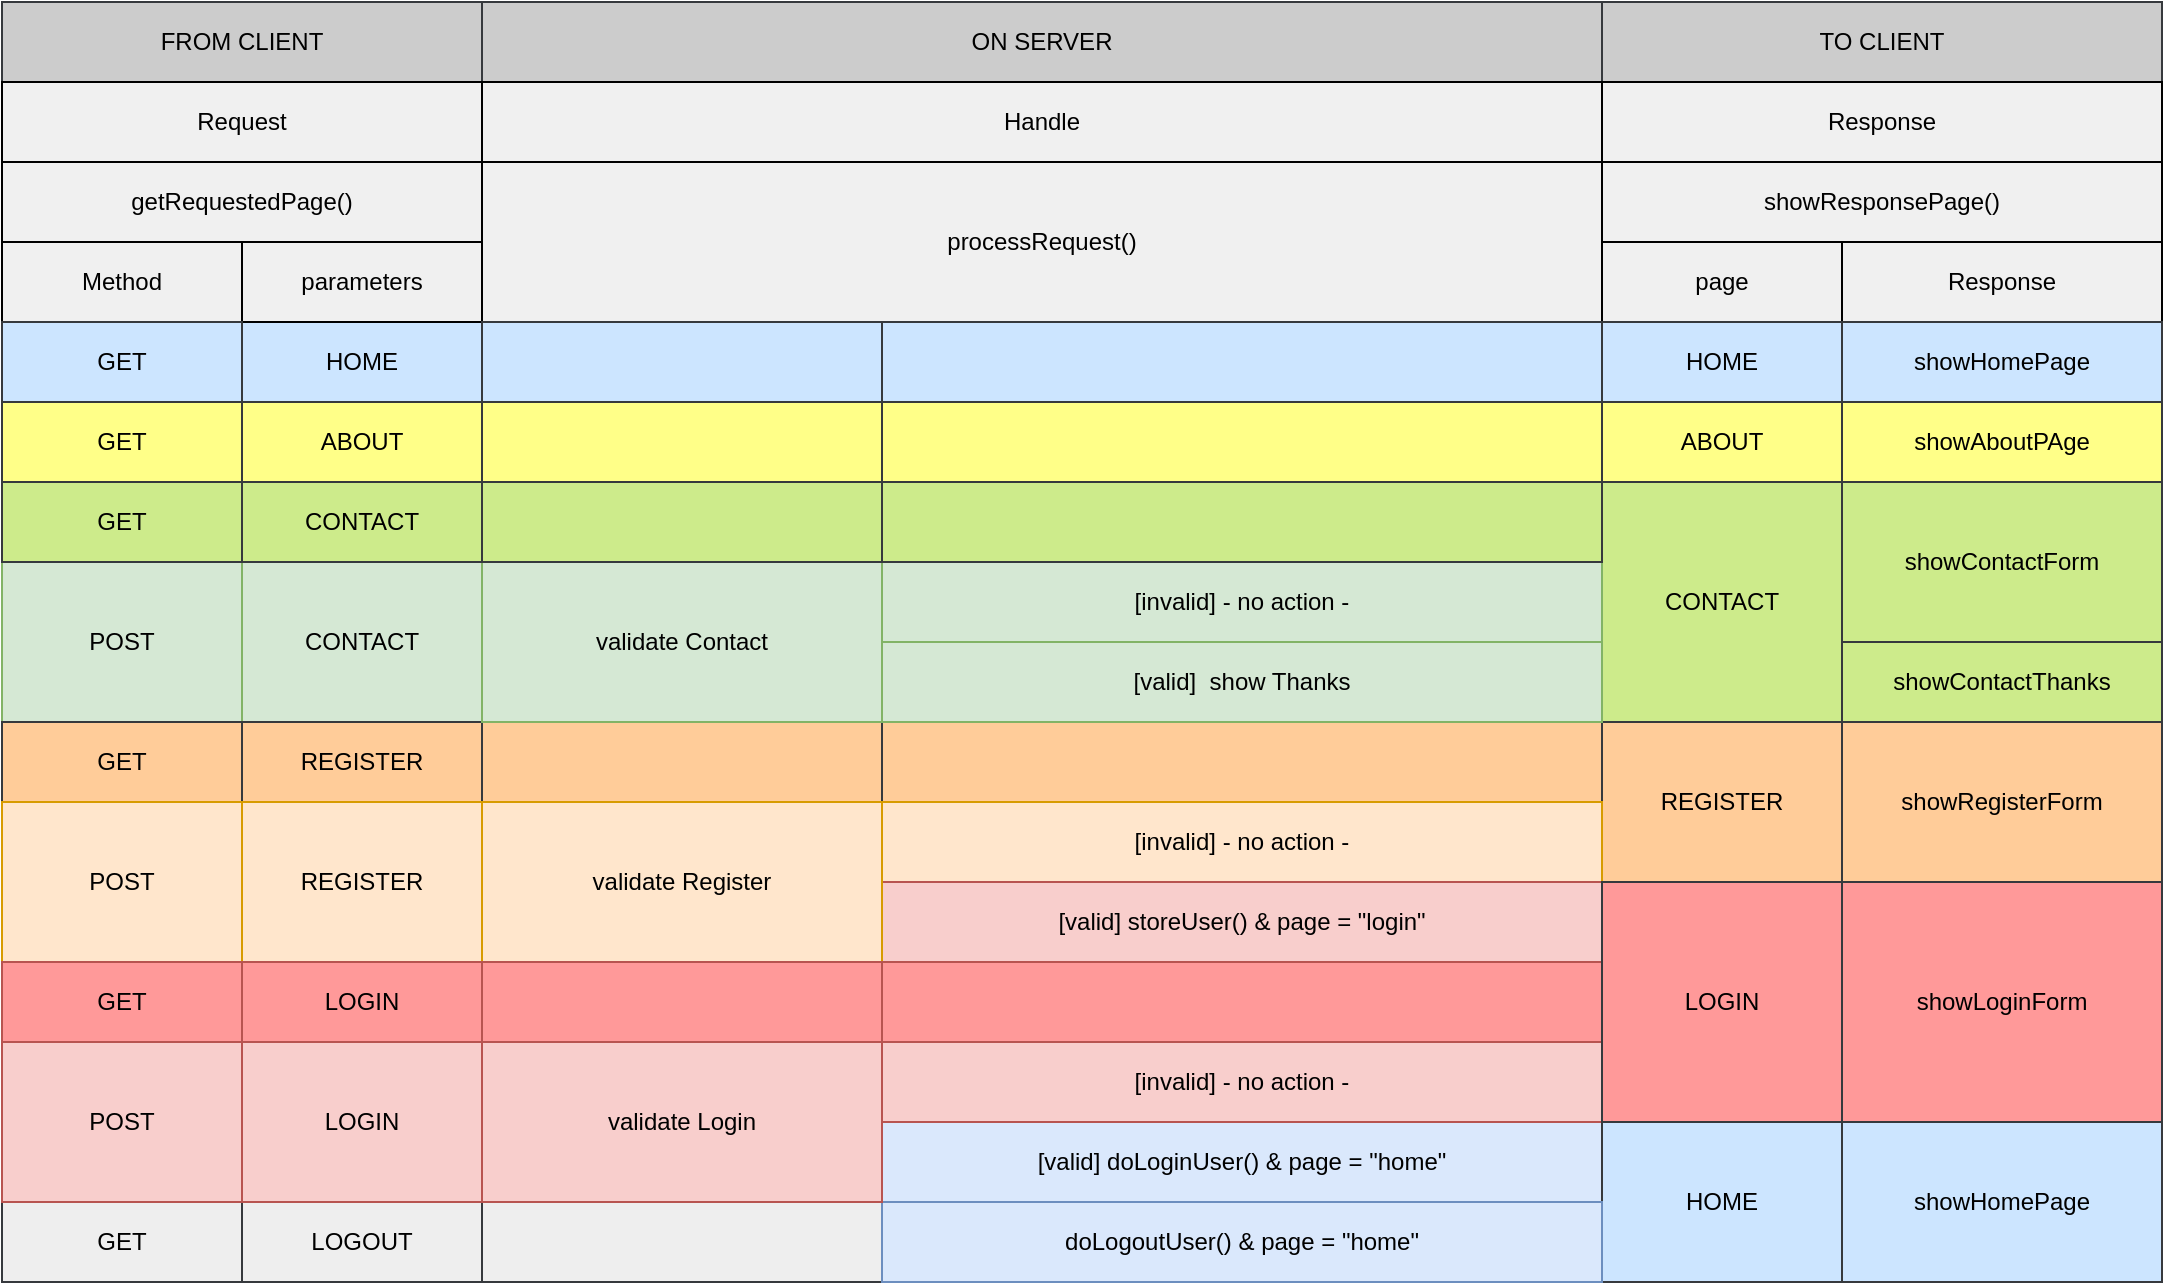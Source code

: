 <mxfile>
    <diagram id="c8AMBqciHKWeOGFzKQID" name="Page-1">
        <mxGraphModel dx="1681" dy="790" grid="1" gridSize="10" guides="1" tooltips="1" connect="1" arrows="1" fold="1" page="1" pageScale="1" pageWidth="1169" pageHeight="827" math="0" shadow="0">
            <root>
                <mxCell id="0"/>
                <mxCell id="1" parent="0"/>
                <mxCell id="2" value="FROM CLIENT" style="whiteSpace=wrap;html=1;fillColor=#CCCCCC;strokeColor=#36393d;" vertex="1" parent="1">
                    <mxGeometry x="40" y="40" width="240" height="40" as="geometry"/>
                </mxCell>
                <mxCell id="3" value="ON SERVER" style="whiteSpace=wrap;html=1;fillColor=#CCCCCC;strokeColor=#36393d;" vertex="1" parent="1">
                    <mxGeometry x="280" y="40" width="560" height="40" as="geometry"/>
                </mxCell>
                <mxCell id="4" value="TO CLIENT&lt;br&gt;" style="whiteSpace=wrap;html=1;fillColor=#CCCCCC;strokeColor=#36393d;" vertex="1" parent="1">
                    <mxGeometry x="840" y="40" width="280" height="40" as="geometry"/>
                </mxCell>
                <mxCell id="5" value="Request" style="whiteSpace=wrap;html=1;fillColor=#F0F0F0;" vertex="1" parent="1">
                    <mxGeometry x="40" y="80" width="240" height="40" as="geometry"/>
                </mxCell>
                <mxCell id="6" value="Handle" style="whiteSpace=wrap;html=1;fillColor=#F0F0F0;" vertex="1" parent="1">
                    <mxGeometry x="280" y="80" width="560" height="40" as="geometry"/>
                </mxCell>
                <mxCell id="7" value="Response" style="whiteSpace=wrap;html=1;fillColor=#F0F0F0;" vertex="1" parent="1">
                    <mxGeometry x="840" y="80" width="280" height="40" as="geometry"/>
                </mxCell>
                <mxCell id="8" value="getRequestedPage()" style="whiteSpace=wrap;html=1;fillColor=#F0F0F0;" vertex="1" parent="1">
                    <mxGeometry x="40" y="120" width="240" height="40" as="geometry"/>
                </mxCell>
                <mxCell id="9" value="GET" style="whiteSpace=wrap;html=1;fillColor=#f9f7ed;strokeColor=#36393d;" vertex="1" parent="1">
                    <mxGeometry x="40" y="200" width="120" height="40" as="geometry"/>
                </mxCell>
                <mxCell id="10" value="HOME" style="whiteSpace=wrap;html=1;fillColor=#cce5ff;strokeColor=#36393d;" vertex="1" parent="1">
                    <mxGeometry x="160" y="200" width="120" height="40" as="geometry"/>
                </mxCell>
                <mxCell id="11" value="GET" style="whiteSpace=wrap;html=1;fillColor=#f9f7ed;strokeColor=#36393d;" vertex="1" parent="1">
                    <mxGeometry x="40" y="240" width="120" height="40" as="geometry"/>
                </mxCell>
                <mxCell id="12" value="ABOUT" style="whiteSpace=wrap;html=1;" vertex="1" parent="1">
                    <mxGeometry x="160" y="240" width="120" height="40" as="geometry"/>
                </mxCell>
                <mxCell id="13" value="GET" style="whiteSpace=wrap;html=1;fillColor=#d5e8d4;strokeColor=#82b366;" vertex="1" parent="1">
                    <mxGeometry x="40" y="280" width="120" height="40" as="geometry"/>
                </mxCell>
                <mxCell id="14" value="CONTACT" style="whiteSpace=wrap;html=1;fillColor=#d5e8d4;strokeColor=#82b366;" vertex="1" parent="1">
                    <mxGeometry x="160" y="280" width="120" height="40" as="geometry"/>
                </mxCell>
                <mxCell id="15" value="processRequest()" style="whiteSpace=wrap;html=1;fillColor=#F0F0F0;" vertex="1" parent="1">
                    <mxGeometry x="280" y="120" width="560" height="80" as="geometry"/>
                </mxCell>
                <mxCell id="16" value="showResponsePage()" style="whiteSpace=wrap;html=1;fillColor=#F0F0F0;" vertex="1" parent="1">
                    <mxGeometry x="840" y="120" width="280" height="40" as="geometry"/>
                </mxCell>
                <mxCell id="17" value="page" style="whiteSpace=wrap;html=1;fillColor=#F0F0F0;" vertex="1" parent="1">
                    <mxGeometry x="840" y="160" width="120" height="40" as="geometry"/>
                </mxCell>
                <mxCell id="18" value="Response" style="whiteSpace=wrap;html=1;fillColor=#F0F0F0;" vertex="1" parent="1">
                    <mxGeometry x="960" y="160" width="160" height="40" as="geometry"/>
                </mxCell>
                <mxCell id="19" value="HOME" style="whiteSpace=wrap;html=1;fillColor=#dae8fc;strokeColor=#6c8ebf;" vertex="1" parent="1">
                    <mxGeometry x="840" y="200" width="120" height="40" as="geometry"/>
                </mxCell>
                <mxCell id="20" value="showHomePage" style="whiteSpace=wrap;html=1;fillColor=#dae8fc;strokeColor=#6c8ebf;" vertex="1" parent="1">
                    <mxGeometry x="960" y="200" width="160" height="40" as="geometry"/>
                </mxCell>
                <mxCell id="21" value="ABOUT" style="whiteSpace=wrap;html=1;fillColor=#fff2cc;strokeColor=#d6b656;" vertex="1" parent="1">
                    <mxGeometry x="840" y="240" width="120" height="40" as="geometry"/>
                </mxCell>
                <mxCell id="22" value="showAboutPAge" style="whiteSpace=wrap;html=1;fillColor=#fff2cc;strokeColor=#d6b656;" vertex="1" parent="1">
                    <mxGeometry x="960" y="240" width="160" height="40" as="geometry"/>
                </mxCell>
                <mxCell id="23" value="" style="whiteSpace=wrap;html=1;" vertex="1" parent="1">
                    <mxGeometry x="280" y="280" width="200" height="40" as="geometry"/>
                </mxCell>
                <mxCell id="24" value="" style="whiteSpace=wrap;html=1;" vertex="1" parent="1">
                    <mxGeometry x="480" y="280" width="360" height="40" as="geometry"/>
                </mxCell>
                <mxCell id="25" value="" style="whiteSpace=wrap;html=1;fillColor=#dae8fc;strokeColor=#6c8ebf;" vertex="1" parent="1">
                    <mxGeometry x="280" y="200" width="200" height="40" as="geometry"/>
                </mxCell>
                <mxCell id="26" value="" style="whiteSpace=wrap;html=1;fillColor=#dae8fc;strokeColor=#6c8ebf;" vertex="1" parent="1">
                    <mxGeometry x="480" y="200" width="360" height="40" as="geometry"/>
                </mxCell>
                <mxCell id="27" value="" style="whiteSpace=wrap;html=1;fillColor=#d5e8d4;strokeColor=#82b366;" vertex="1" parent="1">
                    <mxGeometry x="280" y="240" width="200" height="40" as="geometry"/>
                </mxCell>
                <mxCell id="28" value="" style="whiteSpace=wrap;html=1;" vertex="1" parent="1">
                    <mxGeometry x="480" y="240" width="360" height="40" as="geometry"/>
                </mxCell>
                <mxCell id="29" value="Method" style="whiteSpace=wrap;html=1;fillColor=#F0F0F0;" vertex="1" parent="1">
                    <mxGeometry x="40" y="160" width="120" height="40" as="geometry"/>
                </mxCell>
                <mxCell id="30" value="parameters" style="whiteSpace=wrap;html=1;fillColor=#F0F0F0;" vertex="1" parent="1">
                    <mxGeometry x="160" y="160" width="120" height="40" as="geometry"/>
                </mxCell>
                <mxCell id="31" value="CONTACT" style="whiteSpace=wrap;html=1;fillColor=#cdeb8b;strokeColor=#36393d;" vertex="1" parent="1">
                    <mxGeometry x="840" y="280" width="120" height="120" as="geometry"/>
                </mxCell>
                <mxCell id="32" value="showContactForm" style="whiteSpace=wrap;html=1;fillColor=#cdeb8b;strokeColor=#36393d;" vertex="1" parent="1">
                    <mxGeometry x="960" y="280" width="160" height="80" as="geometry"/>
                </mxCell>
                <mxCell id="33" value="POST" style="whiteSpace=wrap;html=1;fillColor=#d5e8d4;strokeColor=#82b366;" vertex="1" parent="1">
                    <mxGeometry x="40" y="320" width="120" height="80" as="geometry"/>
                </mxCell>
                <mxCell id="34" value="CONTACT" style="whiteSpace=wrap;html=1;fillColor=#d5e8d4;strokeColor=#82b366;" vertex="1" parent="1">
                    <mxGeometry x="160" y="320" width="120" height="80" as="geometry"/>
                </mxCell>
                <mxCell id="35" value="validate Contact" style="whiteSpace=wrap;html=1;" vertex="1" parent="1">
                    <mxGeometry x="280" y="320" width="200" height="80" as="geometry"/>
                </mxCell>
                <mxCell id="36" value="[valid] page = THANKS" style="whiteSpace=wrap;html=1;" vertex="1" parent="1">
                    <mxGeometry x="480" y="360" width="360" height="40" as="geometry"/>
                </mxCell>
                <mxCell id="37" value="[invalid] page = - no action -" style="whiteSpace=wrap;html=1;" vertex="1" parent="1">
                    <mxGeometry x="480" y="320" width="360" height="40" as="geometry"/>
                </mxCell>
                <mxCell id="39" value="showContactThanks" style="whiteSpace=wrap;html=1;fillColor=#cdeb8b;strokeColor=#36393d;" vertex="1" parent="1">
                    <mxGeometry x="960" y="360" width="160" height="40" as="geometry"/>
                </mxCell>
                <mxCell id="40" value="GET" style="whiteSpace=wrap;html=1;fillColor=#ffcc99;strokeColor=#36393d;" vertex="1" parent="1">
                    <mxGeometry x="40" y="400" width="120" height="40" as="geometry"/>
                </mxCell>
                <mxCell id="41" value="REGISTER" style="whiteSpace=wrap;html=1;fillColor=#ffcc99;strokeColor=#36393d;" vertex="1" parent="1">
                    <mxGeometry x="160" y="400" width="120" height="40" as="geometry"/>
                </mxCell>
                <mxCell id="42" value="" style="whiteSpace=wrap;html=1;fillColor=#ffcc99;strokeColor=#36393d;" vertex="1" parent="1">
                    <mxGeometry x="280" y="400" width="200" height="40" as="geometry"/>
                </mxCell>
                <mxCell id="43" value="" style="whiteSpace=wrap;html=1;fillColor=#ffcc99;strokeColor=#36393d;" vertex="1" parent="1">
                    <mxGeometry x="480" y="400" width="360" height="40" as="geometry"/>
                </mxCell>
                <mxCell id="44" value="REGISTER" style="whiteSpace=wrap;html=1;fillColor=#ffcc99;strokeColor=#36393d;" vertex="1" parent="1">
                    <mxGeometry x="840" y="400" width="120" height="80" as="geometry"/>
                </mxCell>
                <mxCell id="46" value="showRegisterForm" style="whiteSpace=wrap;html=1;fillColor=#ffcc99;strokeColor=#36393d;" vertex="1" parent="1">
                    <mxGeometry x="960" y="400" width="160" height="80" as="geometry"/>
                </mxCell>
                <mxCell id="47" value="POST" style="whiteSpace=wrap;html=1;fillColor=#ffe6cc;strokeColor=#d79b00;" vertex="1" parent="1">
                    <mxGeometry x="40" y="440" width="120" height="80" as="geometry"/>
                </mxCell>
                <mxCell id="48" value="REGISTER" style="whiteSpace=wrap;html=1;fillColor=#ffe6cc;strokeColor=#d79b00;" vertex="1" parent="1">
                    <mxGeometry x="160" y="440" width="120" height="80" as="geometry"/>
                </mxCell>
                <mxCell id="49" value="validate Register" style="whiteSpace=wrap;html=1;" vertex="1" parent="1">
                    <mxGeometry x="280" y="440" width="200" height="80" as="geometry"/>
                </mxCell>
                <mxCell id="50" value="[valid] page = storeUser() &amp;amp; page = &quot;login&quot;" style="whiteSpace=wrap;html=1;" vertex="1" parent="1">
                    <mxGeometry x="480" y="480" width="360" height="40" as="geometry"/>
                </mxCell>
                <mxCell id="51" value="[invalid] page = - no action -" style="whiteSpace=wrap;html=1;" vertex="1" parent="1">
                    <mxGeometry x="480" y="440" width="360" height="40" as="geometry"/>
                </mxCell>
                <mxCell id="53" value="LOGIN" style="whiteSpace=wrap;html=1;" vertex="1" parent="1">
                    <mxGeometry x="840" y="480" width="120" height="120" as="geometry"/>
                </mxCell>
                <mxCell id="54" value="showLoginForm" style="whiteSpace=wrap;html=1;" vertex="1" parent="1">
                    <mxGeometry x="960" y="480" width="160" height="120" as="geometry"/>
                </mxCell>
                <mxCell id="55" value="LOGIN" style="whiteSpace=wrap;html=1;fillColor=#FF9999;strokeColor=#b85450;" vertex="1" parent="1">
                    <mxGeometry x="160" y="520" width="120" height="40" as="geometry"/>
                </mxCell>
                <mxCell id="56" value="GET" style="whiteSpace=wrap;html=1;fillColor=#FF9999;strokeColor=#b85450;" vertex="1" parent="1">
                    <mxGeometry x="40" y="520" width="120" height="40" as="geometry"/>
                </mxCell>
                <mxCell id="57" value="" style="whiteSpace=wrap;html=1;fillColor=#d5e8d4;strokeColor=#82b366;" vertex="1" parent="1">
                    <mxGeometry x="280" y="520" width="200" height="40" as="geometry"/>
                </mxCell>
                <mxCell id="58" value="" style="whiteSpace=wrap;html=1;fillColor=#FF9999;strokeColor=#b85450;" vertex="1" parent="1">
                    <mxGeometry x="480" y="520" width="360" height="40" as="geometry"/>
                </mxCell>
                <mxCell id="59" value="POST" style="whiteSpace=wrap;html=1;fillColor=#ffe6cc;strokeColor=#d79b00;" vertex="1" parent="1">
                    <mxGeometry x="40" y="560" width="120" height="80" as="geometry"/>
                </mxCell>
                <mxCell id="60" value="LOGIN" style="whiteSpace=wrap;html=1;" vertex="1" parent="1">
                    <mxGeometry x="160" y="560" width="120" height="80" as="geometry"/>
                </mxCell>
                <mxCell id="61" value="validate Login" style="whiteSpace=wrap;html=1;" vertex="1" parent="1">
                    <mxGeometry x="280" y="560" width="200" height="80" as="geometry"/>
                </mxCell>
                <mxCell id="62" value="[invalid] page = - no action -" style="whiteSpace=wrap;html=1;" vertex="1" parent="1">
                    <mxGeometry x="480" y="560" width="360" height="40" as="geometry"/>
                </mxCell>
                <mxCell id="63" value="[valid] doLoginUser() &amp;amp; page = &quot;home&quot;" style="whiteSpace=wrap;html=1;fillColor=#dae8fc;strokeColor=#6c8ebf;" vertex="1" parent="1">
                    <mxGeometry x="480" y="600" width="360" height="40" as="geometry"/>
                </mxCell>
                <mxCell id="64" value="HOME" style="whiteSpace=wrap;html=1;fillColor=#cce5ff;strokeColor=#36393d;" vertex="1" parent="1">
                    <mxGeometry x="840" y="600" width="120" height="80" as="geometry"/>
                </mxCell>
                <mxCell id="65" value="showHomePage" style="whiteSpace=wrap;html=1;fillColor=#cce5ff;strokeColor=#36393d;" vertex="1" parent="1">
                    <mxGeometry x="960" y="600" width="160" height="80" as="geometry"/>
                </mxCell>
                <mxCell id="66" value="LOGOUT" style="whiteSpace=wrap;html=1;fillColor=#eeeeee;strokeColor=#36393d;" vertex="1" parent="1">
                    <mxGeometry x="160" y="640" width="120" height="40" as="geometry"/>
                </mxCell>
                <mxCell id="67" value="GET" style="whiteSpace=wrap;html=1;fillColor=#eeeeee;strokeColor=#36393d;" vertex="1" parent="1">
                    <mxGeometry x="40" y="640" width="120" height="40" as="geometry"/>
                </mxCell>
                <mxCell id="68" value="" style="whiteSpace=wrap;html=1;fillColor=#eeeeee;strokeColor=#36393d;" vertex="1" parent="1">
                    <mxGeometry x="280" y="640" width="200" height="40" as="geometry"/>
                </mxCell>
                <mxCell id="69" value="doLogoutUser() &amp;amp; page = &quot;home&quot;" style="whiteSpace=wrap;html=1;fillColor=#dae8fc;strokeColor=#6c8ebf;" vertex="1" parent="1">
                    <mxGeometry x="480" y="640" width="360" height="40" as="geometry"/>
                </mxCell>
                <mxCell id="71" value="GET" style="whiteSpace=wrap;html=1;fillColor=#f9f7ed;strokeColor=#36393d;" vertex="1" parent="1">
                    <mxGeometry x="40" y="200" width="120" height="40" as="geometry"/>
                </mxCell>
                <mxCell id="72" value="GET" style="whiteSpace=wrap;html=1;fillColor=#f9f7ed;strokeColor=#36393d;" vertex="1" parent="1">
                    <mxGeometry x="40" y="240" width="120" height="40" as="geometry"/>
                </mxCell>
                <mxCell id="73" value="GET" style="whiteSpace=wrap;html=1;fillColor=#cce5ff;strokeColor=#36393d;" vertex="1" parent="1">
                    <mxGeometry x="40" y="200" width="120" height="40" as="geometry"/>
                </mxCell>
                <mxCell id="74" value="GET" style="whiteSpace=wrap;html=1;fillColor=#d5e8d4;strokeColor=#82b366;" vertex="1" parent="1">
                    <mxGeometry x="40" y="240" width="120" height="40" as="geometry"/>
                </mxCell>
                <mxCell id="75" value="validate Contact" style="whiteSpace=wrap;html=1;fillColor=#d5e8d4;strokeColor=#82b366;" vertex="1" parent="1">
                    <mxGeometry x="280" y="320" width="200" height="80" as="geometry"/>
                </mxCell>
                <mxCell id="76" value="[invalid] - no action -" style="whiteSpace=wrap;html=1;fillColor=#d5e8d4;strokeColor=#82b366;" vertex="1" parent="1">
                    <mxGeometry x="480" y="320" width="360" height="40" as="geometry"/>
                </mxCell>
                <mxCell id="77" value="[valid]&amp;nbsp; show Thanks" style="whiteSpace=wrap;html=1;fillColor=#d5e8d4;strokeColor=#82b366;" vertex="1" parent="1">
                    <mxGeometry x="480" y="360" width="360" height="40" as="geometry"/>
                </mxCell>
                <mxCell id="78" value="[invalid] - no action -" style="whiteSpace=wrap;html=1;fillColor=#ffe6cc;strokeColor=#d79b00;" vertex="1" parent="1">
                    <mxGeometry x="480" y="440" width="360" height="40" as="geometry"/>
                </mxCell>
                <mxCell id="79" value="[valid] storeUser() &amp;amp; page = &quot;login&quot;" style="whiteSpace=wrap;html=1;fillColor=#f8cecc;strokeColor=#b85450;" vertex="1" parent="1">
                    <mxGeometry x="480" y="480" width="360" height="40" as="geometry"/>
                </mxCell>
                <mxCell id="80" value="validate Register" style="whiteSpace=wrap;html=1;fillColor=#ffe6cc;strokeColor=#d79b00;" vertex="1" parent="1">
                    <mxGeometry x="280" y="440" width="200" height="80" as="geometry"/>
                </mxCell>
                <mxCell id="81" value="validate Login" style="whiteSpace=wrap;html=1;fillColor=#ffe6cc;strokeColor=#d79b00;" vertex="1" parent="1">
                    <mxGeometry x="280" y="560" width="200" height="80" as="geometry"/>
                </mxCell>
                <mxCell id="82" value="[invalid] - no action -" style="whiteSpace=wrap;html=1;fillColor=#f8cecc;strokeColor=#b85450;" vertex="1" parent="1">
                    <mxGeometry x="480" y="560" width="360" height="40" as="geometry"/>
                </mxCell>
                <mxCell id="83" value="" style="whiteSpace=wrap;html=1;fillColor=#d5e8d4;strokeColor=#82b366;" vertex="1" parent="1">
                    <mxGeometry x="280" y="280" width="200" height="40" as="geometry"/>
                </mxCell>
                <mxCell id="84" value="" style="whiteSpace=wrap;html=1;fillColor=#d5e8d4;strokeColor=#82b366;" vertex="1" parent="1">
                    <mxGeometry x="480" y="280" width="360" height="40" as="geometry"/>
                </mxCell>
                <mxCell id="85" value="" style="whiteSpace=wrap;html=1;fillColor=#fff2cc;strokeColor=#d6b656;" vertex="1" parent="1">
                    <mxGeometry x="480" y="240" width="360" height="40" as="geometry"/>
                </mxCell>
                <mxCell id="86" value="GET" style="whiteSpace=wrap;html=1;fillColor=#ffff88;strokeColor=#36393d;" vertex="1" parent="1">
                    <mxGeometry x="40" y="240" width="120" height="40" as="geometry"/>
                </mxCell>
                <mxCell id="87" value="ABOUT" style="whiteSpace=wrap;html=1;fillColor=#ffff88;strokeColor=#36393d;" vertex="1" parent="1">
                    <mxGeometry x="160" y="240" width="120" height="40" as="geometry"/>
                </mxCell>
                <mxCell id="88" value="" style="whiteSpace=wrap;html=1;fillColor=#fff2cc;strokeColor=#d6b656;" vertex="1" parent="1">
                    <mxGeometry x="280" y="240" width="200" height="40" as="geometry"/>
                </mxCell>
                <mxCell id="89" value="GET" style="whiteSpace=wrap;html=1;fillColor=#cdeb8b;strokeColor=#36393d;" vertex="1" parent="1">
                    <mxGeometry x="40" y="280" width="120" height="40" as="geometry"/>
                </mxCell>
                <mxCell id="90" value="CONTACT" style="whiteSpace=wrap;html=1;fillColor=#cdeb8b;strokeColor=#36393d;" vertex="1" parent="1">
                    <mxGeometry x="160" y="280" width="120" height="40" as="geometry"/>
                </mxCell>
                <mxCell id="91" value="" style="whiteSpace=wrap;html=1;fillColor=#cdeb8b;strokeColor=#36393d;" vertex="1" parent="1">
                    <mxGeometry x="280" y="280" width="200" height="40" as="geometry"/>
                </mxCell>
                <mxCell id="92" value="" style="whiteSpace=wrap;html=1;fillColor=#cdeb8b;strokeColor=#36393d;" vertex="1" parent="1">
                    <mxGeometry x="480" y="280" width="360" height="40" as="geometry"/>
                </mxCell>
                <mxCell id="93" value="showAboutPAge" style="whiteSpace=wrap;html=1;fillColor=#ffff88;strokeColor=#36393d;" vertex="1" parent="1">
                    <mxGeometry x="960" y="240" width="160" height="40" as="geometry"/>
                </mxCell>
                <mxCell id="94" value="ABOUT" style="whiteSpace=wrap;html=1;fillColor=#ffff88;strokeColor=#36393d;" vertex="1" parent="1">
                    <mxGeometry x="840" y="240" width="120" height="40" as="geometry"/>
                </mxCell>
                <mxCell id="95" value="" style="whiteSpace=wrap;html=1;fillColor=#ffff88;strokeColor=#36393d;" vertex="1" parent="1">
                    <mxGeometry x="480" y="240" width="360" height="40" as="geometry"/>
                </mxCell>
                <mxCell id="96" value="" style="whiteSpace=wrap;html=1;fillColor=#ffff88;strokeColor=#36393d;" vertex="1" parent="1">
                    <mxGeometry x="280" y="240" width="200" height="40" as="geometry"/>
                </mxCell>
                <mxCell id="97" value="showHomePage" style="whiteSpace=wrap;html=1;fillColor=#cce5ff;strokeColor=#36393d;" vertex="1" parent="1">
                    <mxGeometry x="960" y="200" width="160" height="40" as="geometry"/>
                </mxCell>
                <mxCell id="98" value="HOME" style="whiteSpace=wrap;html=1;fillColor=#cce5ff;strokeColor=#36393d;" vertex="1" parent="1">
                    <mxGeometry x="840" y="200" width="120" height="40" as="geometry"/>
                </mxCell>
                <mxCell id="99" value="" style="whiteSpace=wrap;html=1;fillColor=#cce5ff;strokeColor=#36393d;" vertex="1" parent="1">
                    <mxGeometry x="480" y="200" width="360" height="40" as="geometry"/>
                </mxCell>
                <mxCell id="100" value="" style="whiteSpace=wrap;html=1;fillColor=#cce5ff;strokeColor=#36393d;" vertex="1" parent="1">
                    <mxGeometry x="280" y="200" width="200" height="40" as="geometry"/>
                </mxCell>
                <mxCell id="101" value="LOGIN" style="whiteSpace=wrap;html=1;" vertex="1" parent="1">
                    <mxGeometry x="840" y="480" width="120" height="120" as="geometry"/>
                </mxCell>
                <mxCell id="102" value="showLoginForm" style="whiteSpace=wrap;html=1;" vertex="1" parent="1">
                    <mxGeometry x="960" y="480" width="160" height="120" as="geometry"/>
                </mxCell>
                <mxCell id="103" value="LOGIN" style="whiteSpace=wrap;html=1;fillColor=#FF9999;strokeColor=#36393d;" vertex="1" parent="1">
                    <mxGeometry x="840" y="480" width="120" height="120" as="geometry"/>
                </mxCell>
                <mxCell id="104" value="showLoginForm" style="whiteSpace=wrap;html=1;fillColor=#FF9999;strokeColor=#36393d;" vertex="1" parent="1">
                    <mxGeometry x="960" y="480" width="160" height="120" as="geometry"/>
                </mxCell>
                <mxCell id="105" value="" style="whiteSpace=wrap;html=1;fillColor=#FF9999;strokeColor=#b85450;" vertex="1" parent="1">
                    <mxGeometry x="280" y="520" width="200" height="40" as="geometry"/>
                </mxCell>
                <mxCell id="106" value="POST" style="whiteSpace=wrap;html=1;fillColor=#f8cecc;strokeColor=#b85450;" vertex="1" parent="1">
                    <mxGeometry x="40" y="560" width="120" height="80" as="geometry"/>
                </mxCell>
                <mxCell id="107" value="LOGIN" style="whiteSpace=wrap;html=1;fillColor=#f8cecc;strokeColor=#b85450;" vertex="1" parent="1">
                    <mxGeometry x="160" y="560" width="120" height="80" as="geometry"/>
                </mxCell>
                <mxCell id="108" value="validate Login" style="whiteSpace=wrap;html=1;fillColor=#f8cecc;strokeColor=#b85450;" vertex="1" parent="1">
                    <mxGeometry x="280" y="560" width="200" height="80" as="geometry"/>
                </mxCell>
            </root>
        </mxGraphModel>
    </diagram>
</mxfile>